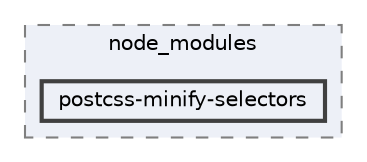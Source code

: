 digraph "pkiclassroomrescheduler/src/main/frontend/node_modules/postcss-minify-selectors"
{
 // LATEX_PDF_SIZE
  bgcolor="transparent";
  edge [fontname=Helvetica,fontsize=10,labelfontname=Helvetica,labelfontsize=10];
  node [fontname=Helvetica,fontsize=10,shape=box,height=0.2,width=0.4];
  compound=true
  subgraph clusterdir_72953eda66ccb3a2722c28e1c3e6c23b {
    graph [ bgcolor="#edf0f7", pencolor="grey50", label="node_modules", fontname=Helvetica,fontsize=10 style="filled,dashed", URL="dir_72953eda66ccb3a2722c28e1c3e6c23b.html",tooltip=""]
  dir_050122166b9a53b3f98c01253c08d0f0 [label="postcss-minify-selectors", fillcolor="#edf0f7", color="grey25", style="filled,bold", URL="dir_050122166b9a53b3f98c01253c08d0f0.html",tooltip=""];
  }
}

